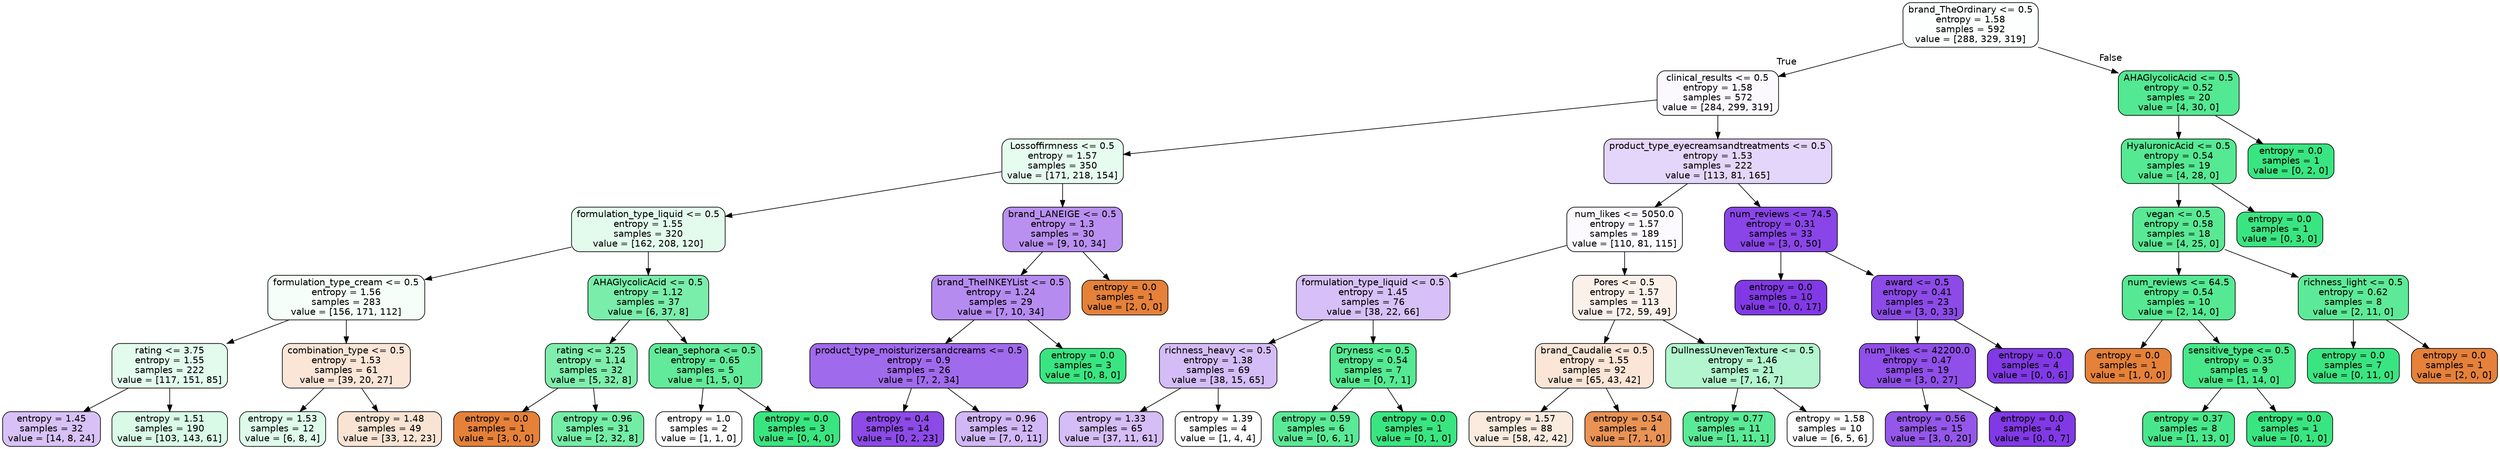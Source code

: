 digraph Tree {
node [shape=box, style="filled, rounded", color="black", fontname=helvetica] ;
edge [fontname=helvetica] ;
0 [label="brand_TheOrdinary <= 0.5\nentropy = 1.58\nsamples = 592\nvalue = [288, 329, 319]", fillcolor="#fcfffd"] ;
1 [label="clinical_results <= 0.5\nentropy = 1.58\nsamples = 572\nvalue = [284, 299, 319]", fillcolor="#fbf8fe"] ;
0 -> 1 [labeldistance=2.5, labelangle=45, headlabel="True"] ;
2 [label="Lossoffirmness <= 0.5\nentropy = 1.57\nsamples = 350\nvalue = [171, 218, 154]", fillcolor="#e6fcef"] ;
1 -> 2 ;
3 [label="formulation_type_liquid <= 0.5\nentropy = 1.55\nsamples = 320\nvalue = [162, 208, 120]", fillcolor="#e3fbed"] ;
2 -> 3 ;
4 [label="formulation_type_cream <= 0.5\nentropy = 1.56\nsamples = 283\nvalue = [156, 171, 112]", fillcolor="#f5fef8"] ;
3 -> 4 ;
5 [label="rating <= 3.75\nentropy = 1.55\nsamples = 222\nvalue = [117, 151, 85]", fillcolor="#e2fbed"] ;
4 -> 5 ;
6 [label="entropy = 1.45\nsamples = 32\nvalue = [14, 8, 24]", fillcolor="#d8c1f7"] ;
5 -> 6 ;
7 [label="entropy = 1.51\nsamples = 190\nvalue = [103, 143, 61]", fillcolor="#d8fae6"] ;
5 -> 7 ;
8 [label="combination_type <= 0.5\nentropy = 1.53\nsamples = 61\nvalue = [39, 20, 27]", fillcolor="#fae5d7"] ;
4 -> 8 ;
9 [label="entropy = 1.53\nsamples = 12\nvalue = [6, 8, 4]", fillcolor="#defbea"] ;
8 -> 9 ;
10 [label="entropy = 1.48\nsamples = 49\nvalue = [33, 12, 23]", fillcolor="#f9e3d3"] ;
8 -> 10 ;
11 [label="AHAGlycolicAcid <= 0.5\nentropy = 1.12\nsamples = 37\nvalue = [6, 37, 8]", fillcolor="#79edaa"] ;
3 -> 11 ;
12 [label="rating <= 3.25\nentropy = 1.14\nsamples = 32\nvalue = [5, 32, 8]", fillcolor="#7feead"] ;
11 -> 12 ;
13 [label="entropy = 0.0\nsamples = 1\nvalue = [3, 0, 0]", fillcolor="#e58139"] ;
12 -> 13 ;
14 [label="entropy = 0.96\nsamples = 31\nvalue = [2, 32, 8]", fillcolor="#73eda6"] ;
12 -> 14 ;
15 [label="clean_sephora <= 0.5\nentropy = 0.65\nsamples = 5\nvalue = [1, 5, 0]", fillcolor="#61ea9a"] ;
11 -> 15 ;
16 [label="entropy = 1.0\nsamples = 2\nvalue = [1, 1, 0]", fillcolor="#ffffff"] ;
15 -> 16 ;
17 [label="entropy = 0.0\nsamples = 3\nvalue = [0, 4, 0]", fillcolor="#39e581"] ;
15 -> 17 ;
18 [label="brand_LANEIGE <= 0.5\nentropy = 1.3\nsamples = 30\nvalue = [9, 10, 34]", fillcolor="#b990f0"] ;
2 -> 18 ;
19 [label="brand_TheINKEYList <= 0.5\nentropy = 1.24\nsamples = 29\nvalue = [7, 10, 34]", fillcolor="#b58bf0"] ;
18 -> 19 ;
20 [label="product_type_moisturizersandcreams <= 0.5\nentropy = 0.9\nsamples = 26\nvalue = [7, 2, 34]", fillcolor="#a06aec"] ;
19 -> 20 ;
21 [label="entropy = 0.4\nsamples = 14\nvalue = [0, 2, 23]", fillcolor="#8c4ae7"] ;
20 -> 21 ;
22 [label="entropy = 0.96\nsamples = 12\nvalue = [7, 0, 11]", fillcolor="#d1b7f6"] ;
20 -> 22 ;
23 [label="entropy = 0.0\nsamples = 3\nvalue = [0, 8, 0]", fillcolor="#39e581"] ;
19 -> 23 ;
24 [label="entropy = 0.0\nsamples = 1\nvalue = [2, 0, 0]", fillcolor="#e58139"] ;
18 -> 24 ;
25 [label="product_type_eyecreamsandtreatments <= 0.5\nentropy = 1.53\nsamples = 222\nvalue = [113, 81, 165]", fillcolor="#e4d5fa"] ;
1 -> 25 ;
26 [label="num_likes <= 5050.0\nentropy = 1.57\nsamples = 189\nvalue = [110, 81, 115]", fillcolor="#fcfafe"] ;
25 -> 26 ;
27 [label="formulation_type_liquid <= 0.5\nentropy = 1.45\nsamples = 76\nvalue = [38, 22, 66]", fillcolor="#d7c0f7"] ;
26 -> 27 ;
28 [label="richness_heavy <= 0.5\nentropy = 1.38\nsamples = 69\nvalue = [38, 15, 65]", fillcolor="#d4bcf6"] ;
27 -> 28 ;
29 [label="entropy = 1.33\nsamples = 65\nvalue = [37, 11, 61]", fillcolor="#d5bdf6"] ;
28 -> 29 ;
30 [label="entropy = 1.39\nsamples = 4\nvalue = [1, 4, 4]", fillcolor="#ffffff"] ;
28 -> 30 ;
31 [label="Dryness <= 0.5\nentropy = 0.54\nsamples = 7\nvalue = [0, 7, 1]", fillcolor="#55e993"] ;
27 -> 31 ;
32 [label="entropy = 0.59\nsamples = 6\nvalue = [0, 6, 1]", fillcolor="#5ae996"] ;
31 -> 32 ;
33 [label="entropy = 0.0\nsamples = 1\nvalue = [0, 1, 0]", fillcolor="#39e581"] ;
31 -> 33 ;
34 [label="Pores <= 0.5\nentropy = 1.57\nsamples = 113\nvalue = [72, 59, 49]", fillcolor="#fcf1ea"] ;
26 -> 34 ;
35 [label="brand_Caudalie <= 0.5\nentropy = 1.55\nsamples = 92\nvalue = [65, 43, 42]", fillcolor="#fae5d6"] ;
34 -> 35 ;
36 [label="entropy = 1.57\nsamples = 88\nvalue = [58, 42, 42]", fillcolor="#fbebdf"] ;
35 -> 36 ;
37 [label="entropy = 0.54\nsamples = 4\nvalue = [7, 1, 0]", fillcolor="#e99355"] ;
35 -> 37 ;
38 [label="DullnessUnevenTexture <= 0.5\nentropy = 1.46\nsamples = 21\nvalue = [7, 16, 7]", fillcolor="#b2f5ce"] ;
34 -> 38 ;
39 [label="entropy = 0.77\nsamples = 11\nvalue = [1, 11, 1]", fillcolor="#5ae996"] ;
38 -> 39 ;
40 [label="entropy = 1.58\nsamples = 10\nvalue = [6, 5, 6]", fillcolor="#ffffff"] ;
38 -> 40 ;
41 [label="num_reviews <= 74.5\nentropy = 0.31\nsamples = 33\nvalue = [3, 0, 50]", fillcolor="#8945e7"] ;
25 -> 41 ;
42 [label="entropy = 0.0\nsamples = 10\nvalue = [0, 0, 17]", fillcolor="#8139e5"] ;
41 -> 42 ;
43 [label="award <= 0.5\nentropy = 0.41\nsamples = 23\nvalue = [3, 0, 33]", fillcolor="#8c4be7"] ;
41 -> 43 ;
44 [label="num_likes <= 42200.0\nentropy = 0.47\nsamples = 19\nvalue = [3, 0, 27]", fillcolor="#8f4fe8"] ;
43 -> 44 ;
45 [label="entropy = 0.56\nsamples = 15\nvalue = [3, 0, 20]", fillcolor="#9457e9"] ;
44 -> 45 ;
46 [label="entropy = 0.0\nsamples = 4\nvalue = [0, 0, 7]", fillcolor="#8139e5"] ;
44 -> 46 ;
47 [label="entropy = 0.0\nsamples = 4\nvalue = [0, 0, 6]", fillcolor="#8139e5"] ;
43 -> 47 ;
48 [label="AHAGlycolicAcid <= 0.5\nentropy = 0.52\nsamples = 20\nvalue = [4, 30, 0]", fillcolor="#53e892"] ;
0 -> 48 [labeldistance=2.5, labelangle=-45, headlabel="False"] ;
49 [label="HyaluronicAcid <= 0.5\nentropy = 0.54\nsamples = 19\nvalue = [4, 28, 0]", fillcolor="#55e993"] ;
48 -> 49 ;
50 [label="vegan <= 0.5\nentropy = 0.58\nsamples = 18\nvalue = [4, 25, 0]", fillcolor="#59e995"] ;
49 -> 50 ;
51 [label="num_reviews <= 64.5\nentropy = 0.54\nsamples = 10\nvalue = [2, 14, 0]", fillcolor="#55e993"] ;
50 -> 51 ;
52 [label="entropy = 0.0\nsamples = 1\nvalue = [1, 0, 0]", fillcolor="#e58139"] ;
51 -> 52 ;
53 [label="sensitive_type <= 0.5\nentropy = 0.35\nsamples = 9\nvalue = [1, 14, 0]", fillcolor="#47e78a"] ;
51 -> 53 ;
54 [label="entropy = 0.37\nsamples = 8\nvalue = [1, 13, 0]", fillcolor="#48e78b"] ;
53 -> 54 ;
55 [label="entropy = 0.0\nsamples = 1\nvalue = [0, 1, 0]", fillcolor="#39e581"] ;
53 -> 55 ;
56 [label="richness_light <= 0.5\nentropy = 0.62\nsamples = 8\nvalue = [2, 11, 0]", fillcolor="#5dea98"] ;
50 -> 56 ;
57 [label="entropy = 0.0\nsamples = 7\nvalue = [0, 11, 0]", fillcolor="#39e581"] ;
56 -> 57 ;
58 [label="entropy = 0.0\nsamples = 1\nvalue = [2, 0, 0]", fillcolor="#e58139"] ;
56 -> 58 ;
59 [label="entropy = 0.0\nsamples = 1\nvalue = [0, 3, 0]", fillcolor="#39e581"] ;
49 -> 59 ;
60 [label="entropy = 0.0\nsamples = 1\nvalue = [0, 2, 0]", fillcolor="#39e581"] ;
48 -> 60 ;
}